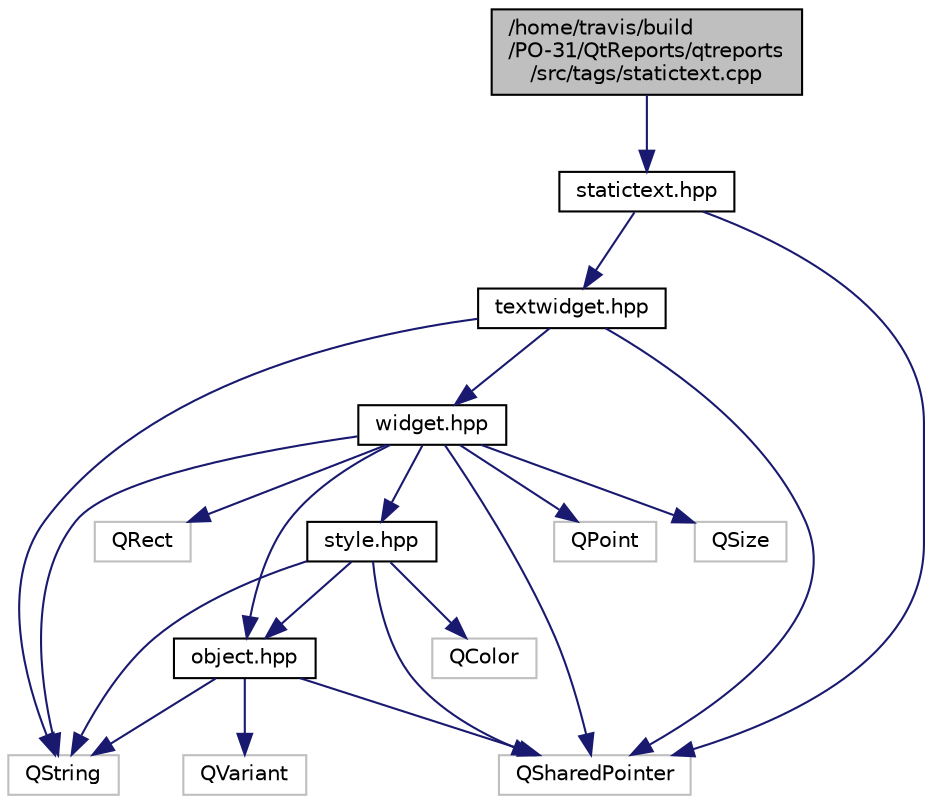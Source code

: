 digraph "/home/travis/build/PO-31/QtReports/qtreports/src/tags/statictext.cpp"
{
 // INTERACTIVE_SVG=YES
  bgcolor="transparent";
  edge [fontname="Helvetica",fontsize="10",labelfontname="Helvetica",labelfontsize="10"];
  node [fontname="Helvetica",fontsize="10",shape=record];
  Node1 [label="/home/travis/build\l/PO-31/QtReports/qtreports\l/src/tags/statictext.cpp",height=0.2,width=0.4,color="black", fillcolor="grey75", style="filled", fontcolor="black"];
  Node1 -> Node2 [color="midnightblue",fontsize="10",style="solid",fontname="Helvetica"];
  Node2 [label="statictext.hpp",height=0.2,width=0.4,color="black",URL="$statictext_8hpp.html"];
  Node2 -> Node3 [color="midnightblue",fontsize="10",style="solid",fontname="Helvetica"];
  Node3 [label="QSharedPointer",height=0.2,width=0.4,color="grey75"];
  Node2 -> Node4 [color="midnightblue",fontsize="10",style="solid",fontname="Helvetica"];
  Node4 [label="textwidget.hpp",height=0.2,width=0.4,color="black",URL="$textwidget_8hpp.html"];
  Node4 -> Node5 [color="midnightblue",fontsize="10",style="solid",fontname="Helvetica"];
  Node5 [label="QString",height=0.2,width=0.4,color="grey75"];
  Node4 -> Node3 [color="midnightblue",fontsize="10",style="solid",fontname="Helvetica"];
  Node4 -> Node6 [color="midnightblue",fontsize="10",style="solid",fontname="Helvetica"];
  Node6 [label="widget.hpp",height=0.2,width=0.4,color="black",URL="$widget_8hpp.html"];
  Node6 -> Node5 [color="midnightblue",fontsize="10",style="solid",fontname="Helvetica"];
  Node6 -> Node7 [color="midnightblue",fontsize="10",style="solid",fontname="Helvetica"];
  Node7 [label="QPoint",height=0.2,width=0.4,color="grey75"];
  Node6 -> Node8 [color="midnightblue",fontsize="10",style="solid",fontname="Helvetica"];
  Node8 [label="QSize",height=0.2,width=0.4,color="grey75"];
  Node6 -> Node9 [color="midnightblue",fontsize="10",style="solid",fontname="Helvetica"];
  Node9 [label="QRect",height=0.2,width=0.4,color="grey75"];
  Node6 -> Node3 [color="midnightblue",fontsize="10",style="solid",fontname="Helvetica"];
  Node6 -> Node10 [color="midnightblue",fontsize="10",style="solid",fontname="Helvetica"];
  Node10 [label="style.hpp",height=0.2,width=0.4,color="black",URL="$style_8hpp.html"];
  Node10 -> Node5 [color="midnightblue",fontsize="10",style="solid",fontname="Helvetica"];
  Node10 -> Node11 [color="midnightblue",fontsize="10",style="solid",fontname="Helvetica"];
  Node11 [label="QColor",height=0.2,width=0.4,color="grey75"];
  Node10 -> Node3 [color="midnightblue",fontsize="10",style="solid",fontname="Helvetica"];
  Node10 -> Node12 [color="midnightblue",fontsize="10",style="solid",fontname="Helvetica"];
  Node12 [label="object.hpp",height=0.2,width=0.4,color="black",URL="$object_8hpp.html"];
  Node12 -> Node5 [color="midnightblue",fontsize="10",style="solid",fontname="Helvetica"];
  Node12 -> Node13 [color="midnightblue",fontsize="10",style="solid",fontname="Helvetica"];
  Node13 [label="QVariant",height=0.2,width=0.4,color="grey75"];
  Node12 -> Node3 [color="midnightblue",fontsize="10",style="solid",fontname="Helvetica"];
  Node6 -> Node12 [color="midnightblue",fontsize="10",style="solid",fontname="Helvetica"];
}
